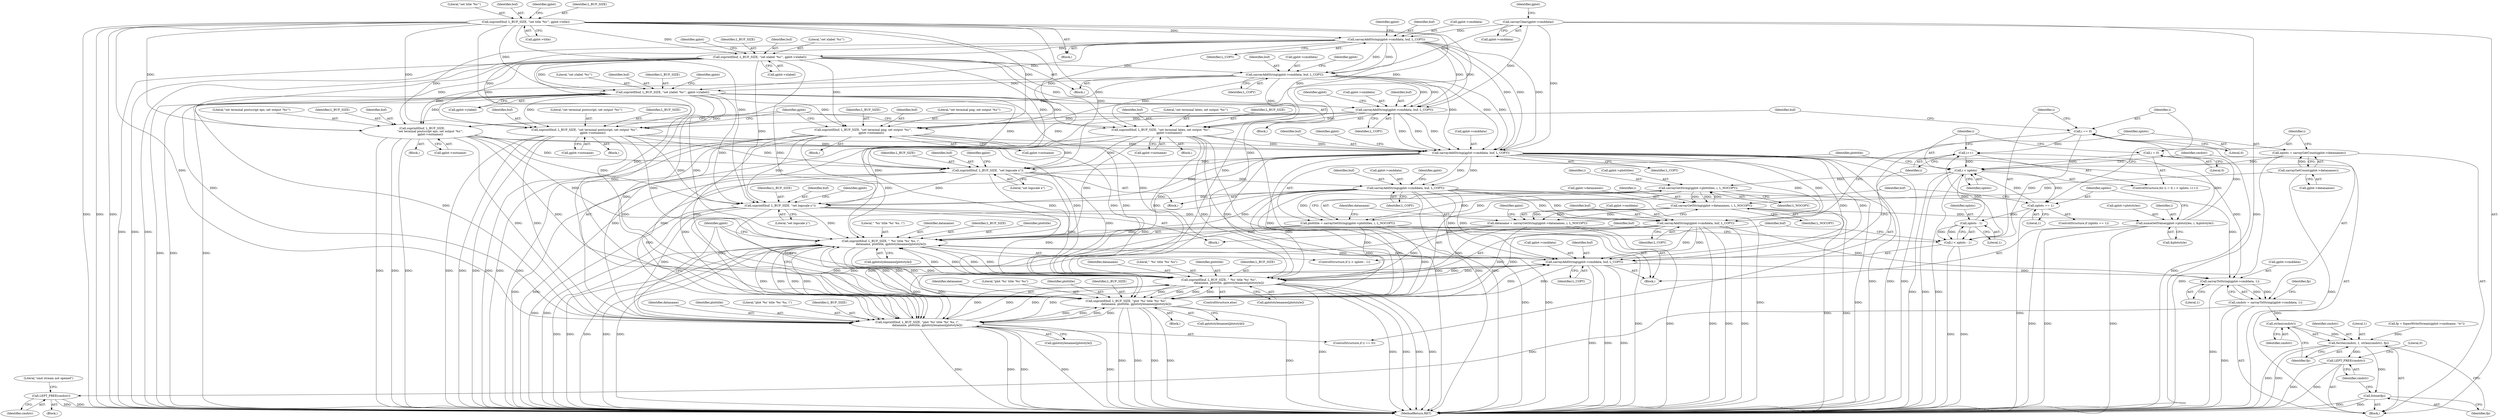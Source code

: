 digraph "1_leptonica_ee301cb2029db8a6289c5295daa42bba7715e99a_2@array" {
"1000372" [label="(Call,snprintf(buf, L_BUF_SIZE, \" '%s' title '%s' %s, \\\",\n                      dataname, plottitle, gplotstylenames[plotstyle]))"];
"1000291" [label="(Call,sarrayAddString(gplot->cmddata, buf, L_COPY))"];
"1000268" [label="(Call,sarrayAddString(gplot->cmddata, buf, L_COPY))"];
"1000245" [label="(Call,sarrayAddString(gplot->cmddata, buf, L_COPY))"];
"1000128" [label="(Call,sarrayClear(gplot->cmddata))"];
"1000180" [label="(Call,sarrayAddString(gplot->cmddata, buf, L_COPY))"];
"1000144" [label="(Call,sarrayAddString(gplot->cmddata, buf, L_COPY))"];
"1000137" [label="(Call,snprintf(buf, L_BUF_SIZE, \"set title '%s'\", gplot->title))"];
"1000162" [label="(Call,sarrayAddString(gplot->cmddata, buf, L_COPY))"];
"1000155" [label="(Call,snprintf(buf, L_BUF_SIZE, \"set xlabel '%s'\", gplot->xlabel))"];
"1000173" [label="(Call,snprintf(buf, L_BUF_SIZE, \"set ylabel '%s'\", gplot->ylabel))"];
"1000193" [label="(Call,snprintf(buf, L_BUF_SIZE, \"set terminal png; set output '%s'\",\n                  gplot->outname))"];
"1000208" [label="(Call,snprintf(buf, L_BUF_SIZE, \"set terminal postscript; set output '%s'\",\n                  gplot->outname))"];
"1000238" [label="(Call,snprintf(buf, L_BUF_SIZE, \"set terminal latex; set output '%s'\",\n                  gplot->outname))"];
"1000223" [label="(Call,snprintf(buf, L_BUF_SIZE,\n                  \"set terminal postscript eps; set output '%s'\",\n                  gplot->outname))"];
"1000264" [label="(Call,snprintf(buf, L_BUF_SIZE, \"set logscale x\"))"];
"1000287" [label="(Call,snprintf(buf, L_BUF_SIZE, \"set logscale y\"))"];
"1000391" [label="(Call,sarrayAddString(gplot->cmddata, buf, L_COPY))"];
"1000382" [label="(Call,snprintf(buf, L_BUF_SIZE, \" '%s' title '%s' %s\",\n                      dataname, plottitle, gplotstylenames[plotstyle]))"];
"1000372" [label="(Call,snprintf(buf, L_BUF_SIZE, \" '%s' title '%s' %s, \\\",\n                      dataname, plottitle, gplotstylenames[plotstyle]))"];
"1000341" [label="(Call,snprintf(buf, L_BUF_SIZE, \"plot '%s' title '%s' %s\",\n                      dataname, plottitle, gplotstylenames[plotstyle]))"];
"1000356" [label="(Call,snprintf(buf, L_BUF_SIZE, \"plot '%s' title '%s' %s, \\\",\n                      dataname, plottitle, gplotstylenames[plotstyle]))"];
"1000321" [label="(Call,dataname = sarrayGetString(gplot->datanames, i, L_NOCOPY))"];
"1000323" [label="(Call,sarrayGetString(gplot->datanames, i, L_NOCOPY))"];
"1000299" [label="(Call,sarrayGetCount(gplot->datanames))"];
"1000315" [label="(Call,sarrayGetString(gplot->plottitles, i, L_NOCOPY))"];
"1000307" [label="(Call,i < nplots)"];
"1000310" [label="(Call,i++)"];
"1000329" [label="(Call,numaGetIValue(gplot->plotstyles, i, &plotstyle))"];
"1000367" [label="(Call,i < nplots - 1)"];
"1000353" [label="(Call,i == 0)"];
"1000369" [label="(Call,nplots - 1)"];
"1000337" [label="(Call,nplots == 1)"];
"1000304" [label="(Call,i = 0)"];
"1000297" [label="(Call,nplots = sarrayGetCount(gplot->datanames))"];
"1000313" [label="(Call,plottitle = sarrayGetString(gplot->plottitles, i, L_NOCOPY))"];
"1000399" [label="(Call,sarrayToString(gplot->cmddata, 1))"];
"1000397" [label="(Call,cmdstr = sarrayToString(gplot->cmddata, 1))"];
"1000415" [label="(Call,LEPT_FREE(cmdstr))"];
"1000425" [label="(Call,strlen(cmdstr))"];
"1000422" [label="(Call,fwrite(cmdstr, 1, strlen(cmdstr), fp))"];
"1000428" [label="(Call,fclose(fp))"];
"1000430" [label="(Call,LEPT_FREE(cmdstr))"];
"1000396" [label="(Identifier,L_COPY)"];
"1000246" [label="(Call,gplot->cmddata)"];
"1000175" [label="(Identifier,L_BUF_SIZE)"];
"1000381" [label="(ControlStructure,else)"];
"1000249" [label="(Identifier,buf)"];
"1000296" [label="(Identifier,L_COPY)"];
"1000195" [label="(Identifier,L_BUF_SIZE)"];
"1000180" [label="(Call,sarrayAddString(gplot->cmddata, buf, L_COPY))"];
"1000272" [label="(Identifier,buf)"];
"1000334" [label="(Call,&plotstyle)"];
"1000354" [label="(Identifier,i)"];
"1000140" [label="(Literal,\"set title '%s'\")"];
"1000314" [label="(Identifier,plottitle)"];
"1000330" [label="(Call,gplot->plotstyles)"];
"1000155" [label="(Call,snprintf(buf, L_BUF_SIZE, \"set xlabel '%s'\", gplot->xlabel))"];
"1000386" [label="(Identifier,dataname)"];
"1000267" [label="(Literal,\"set logscale x\")"];
"1000300" [label="(Call,gplot->datanames)"];
"1000266" [label="(Identifier,L_BUF_SIZE)"];
"1000177" [label="(Call,gplot->ylabel)"];
"1000422" [label="(Call,fwrite(cmdstr, 1, strlen(cmdstr), fp))"];
"1000192" [label="(Block,)"];
"1000239" [label="(Identifier,buf)"];
"1000370" [label="(Identifier,nplots)"];
"1000331" [label="(Identifier,gplot)"];
"1000378" [label="(Call,gplotstylenames[plotstyle])"];
"1000297" [label="(Call,nplots = sarrayGetCount(gplot->datanames))"];
"1000145" [label="(Call,gplot->cmddata)"];
"1000340" [label="(Block,)"];
"1000342" [label="(Identifier,buf)"];
"1000193" [label="(Call,snprintf(buf, L_BUF_SIZE, \"set terminal png; set output '%s'\",\n                  gplot->outname))"];
"1000189" [label="(Identifier,gplot)"];
"1000427" [label="(Identifier,fp)"];
"1000345" [label="(Identifier,dataname)"];
"1000368" [label="(Identifier,i)"];
"1000241" [label="(Literal,\"set terminal latex; set output '%s'\")"];
"1000212" [label="(Call,gplot->outname)"];
"1000328" [label="(Identifier,L_NOCOPY)"];
"1000393" [label="(Identifier,gplot)"];
"1000392" [label="(Call,gplot->cmddata)"];
"1000166" [label="(Identifier,buf)"];
"1000181" [label="(Call,gplot->cmddata)"];
"1000182" [label="(Identifier,gplot)"];
"1000194" [label="(Identifier,buf)"];
"1000385" [label="(Literal,\" '%s' title '%s' %s\")"];
"1000210" [label="(Identifier,L_BUF_SIZE)"];
"1000400" [label="(Call,gplot->cmddata)"];
"1000424" [label="(Literal,1)"];
"1000226" [label="(Literal,\"set terminal postscript eps; set output '%s'\")"];
"1000391" [label="(Call,sarrayAddString(gplot->cmddata, buf, L_COPY))"];
"1000344" [label="(Literal,\"plot '%s' title '%s' %s\")"];
"1000320" [label="(Identifier,L_NOCOPY)"];
"1000141" [label="(Call,gplot->title)"];
"1000162" [label="(Call,sarrayAddString(gplot->cmddata, buf, L_COPY))"];
"1000156" [label="(Identifier,buf)"];
"1000242" [label="(Call,gplot->outname)"];
"1000163" [label="(Call,gplot->cmddata)"];
"1000265" [label="(Identifier,buf)"];
"1000375" [label="(Literal,\" '%s' title '%s' %s, \\\")"];
"1000312" [label="(Block,)"];
"1000129" [label="(Call,gplot->cmddata)"];
"1000176" [label="(Literal,\"set ylabel '%s'\")"];
"1000346" [label="(Identifier,plottitle)"];
"1000209" [label="(Identifier,buf)"];
"1000240" [label="(Identifier,L_BUF_SIZE)"];
"1000185" [label="(Identifier,L_COPY)"];
"1000222" [label="(Block,)"];
"1000415" [label="(Call,LEPT_FREE(cmdstr))"];
"1000134" [label="(Identifier,gplot)"];
"1000366" [label="(ControlStructure,if (i < nplots - 1))"];
"1000298" [label="(Identifier,nplots)"];
"1000376" [label="(Identifier,dataname)"];
"1000431" [label="(Identifier,cmdstr)"];
"1000305" [label="(Identifier,i)"];
"1000128" [label="(Call,sarrayClear(gplot->cmddata))"];
"1000152" [label="(Identifier,gplot)"];
"1000207" [label="(Block,)"];
"1000238" [label="(Call,snprintf(buf, L_BUF_SIZE, \"set terminal latex; set output '%s'\",\n                  gplot->outname))"];
"1000324" [label="(Call,gplot->datanames)"];
"1000341" [label="(Call,snprintf(buf, L_BUF_SIZE, \"plot '%s' title '%s' %s\",\n                      dataname, plottitle, gplotstylenames[plotstyle]))"];
"1000263" [label="(Block,)"];
"1000303" [label="(ControlStructure,for (i = 0; i < nplots; i++))"];
"1000158" [label="(Literal,\"set xlabel '%s'\")"];
"1000137" [label="(Call,snprintf(buf, L_BUF_SIZE, \"set title '%s'\", gplot->title))"];
"1000295" [label="(Identifier,buf)"];
"1000269" [label="(Call,gplot->cmddata)"];
"1000430" [label="(Call,LEPT_FREE(cmdstr))"];
"1000255" [label="(Identifier,gplot)"];
"1000352" [label="(ControlStructure,if (i == 0))"];
"1000250" [label="(Identifier,L_COPY)"];
"1000416" [label="(Identifier,cmdstr)"];
"1000426" [label="(Identifier,cmdstr)"];
"1000327" [label="(Identifier,i)"];
"1000337" [label="(Call,nplots == 1)"];
"1000336" [label="(ControlStructure,if (nplots == 1))"];
"1000154" [label="(Block,)"];
"1000362" [label="(Call,gplotstylenames[plotstyle])"];
"1000373" [label="(Identifier,buf)"];
"1000138" [label="(Identifier,buf)"];
"1000237" [label="(Block,)"];
"1000268" [label="(Call,sarrayAddString(gplot->cmddata, buf, L_COPY))"];
"1000323" [label="(Call,sarrayGetString(gplot->datanames, i, L_NOCOPY))"];
"1000315" [label="(Call,sarrayGetString(gplot->plottitles, i, L_NOCOPY))"];
"1000353" [label="(Call,i == 0)"];
"1000387" [label="(Identifier,plottitle)"];
"1000173" [label="(Call,snprintf(buf, L_BUF_SIZE, \"set ylabel '%s'\", gplot->ylabel))"];
"1000170" [label="(Identifier,gplot)"];
"1000395" [label="(Identifier,buf)"];
"1000374" [label="(Identifier,L_BUF_SIZE)"];
"1000270" [label="(Identifier,gplot)"];
"1000223" [label="(Call,snprintf(buf, L_BUF_SIZE,\n                  \"set terminal postscript eps; set output '%s'\",\n                  gplot->outname))"];
"1000308" [label="(Identifier,i)"];
"1000164" [label="(Identifier,gplot)"];
"1000311" [label="(Identifier,i)"];
"1000347" [label="(Call,gplotstylenames[plotstyle])"];
"1000397" [label="(Call,cmdstr = sarrayToString(gplot->cmddata, 1))"];
"1000383" [label="(Identifier,buf)"];
"1000356" [label="(Call,snprintf(buf, L_BUF_SIZE, \"plot '%s' title '%s' %s, \\\",\n                      dataname, plottitle, gplotstylenames[plotstyle]))"];
"1000357" [label="(Identifier,buf)"];
"1000310" [label="(Call,i++)"];
"1000382" [label="(Call,snprintf(buf, L_BUF_SIZE, \" '%s' title '%s' %s\",\n                      dataname, plottitle, gplotstylenames[plotstyle]))"];
"1000309" [label="(Identifier,nplots)"];
"1000197" [label="(Call,gplot->outname)"];
"1000287" [label="(Call,snprintf(buf, L_BUF_SIZE, \"set logscale y\"))"];
"1000149" [label="(Identifier,L_COPY)"];
"1000211" [label="(Literal,\"set terminal postscript; set output '%s'\")"];
"1000371" [label="(Literal,1)"];
"1000367" [label="(Call,i < nplots - 1)"];
"1000339" [label="(Literal,1)"];
"1000407" [label="(Identifier,fp)"];
"1000425" [label="(Call,strlen(cmdstr))"];
"1000414" [label="(Block,)"];
"1000196" [label="(Literal,\"set terminal png; set output '%s'\")"];
"1000433" [label="(Literal,0)"];
"1000225" [label="(Identifier,L_BUF_SIZE)"];
"1000304" [label="(Call,i = 0)"];
"1000333" [label="(Identifier,i)"];
"1000329" [label="(Call,numaGetIValue(gplot->plotstyles, i, &plotstyle))"];
"1000167" [label="(Identifier,L_COPY)"];
"1000360" [label="(Identifier,dataname)"];
"1000307" [label="(Call,i < nplots)"];
"1000148" [label="(Identifier,buf)"];
"1000286" [label="(Block,)"];
"1000289" [label="(Identifier,L_BUF_SIZE)"];
"1000146" [label="(Identifier,gplot)"];
"1000403" [label="(Literal,1)"];
"1000338" [label="(Identifier,nplots)"];
"1000299" [label="(Call,sarrayGetCount(gplot->datanames))"];
"1000291" [label="(Call,sarrayAddString(gplot->cmddata, buf, L_COPY))"];
"1000361" [label="(Identifier,plottitle)"];
"1000109" [label="(Block,)"];
"1000428" [label="(Call,fclose(fp))"];
"1000399" [label="(Call,sarrayToString(gplot->cmddata, 1))"];
"1000372" [label="(Call,snprintf(buf, L_BUF_SIZE, \" '%s' title '%s' %s, \\\",\n                      dataname, plottitle, gplotstylenames[plotstyle]))"];
"1000144" [label="(Call,sarrayAddString(gplot->cmddata, buf, L_COPY))"];
"1000384" [label="(Identifier,L_BUF_SIZE)"];
"1000369" [label="(Call,nplots - 1)"];
"1000157" [label="(Identifier,L_BUF_SIZE)"];
"1000321" [label="(Call,dataname = sarrayGetString(gplot->datanames, i, L_NOCOPY))"];
"1000316" [label="(Call,gplot->plottitles)"];
"1000273" [label="(Identifier,L_COPY)"];
"1000227" [label="(Call,gplot->outname)"];
"1000136" [label="(Block,)"];
"1000319" [label="(Identifier,i)"];
"1000359" [label="(Literal,\"plot '%s' title '%s' %s, \\\")"];
"1000358" [label="(Identifier,L_BUF_SIZE)"];
"1000174" [label="(Identifier,buf)"];
"1000355" [label="(Literal,0)"];
"1000377" [label="(Identifier,plottitle)"];
"1000406" [label="(Call,fp = fopenWriteStream(gplot->cmdname, \"w\"))"];
"1000290" [label="(Literal,\"set logscale y\")"];
"1000313" [label="(Call,plottitle = sarrayGetString(gplot->plottitles, i, L_NOCOPY))"];
"1000184" [label="(Identifier,buf)"];
"1000429" [label="(Identifier,fp)"];
"1000423" [label="(Identifier,cmdstr)"];
"1000292" [label="(Call,gplot->cmddata)"];
"1000398" [label="(Identifier,cmdstr)"];
"1000306" [label="(Literal,0)"];
"1000139" [label="(Identifier,L_BUF_SIZE)"];
"1000247" [label="(Identifier,gplot)"];
"1000419" [label="(Literal,\"cmd stream not opened\")"];
"1000224" [label="(Identifier,buf)"];
"1000288" [label="(Identifier,buf)"];
"1000322" [label="(Identifier,dataname)"];
"1000264" [label="(Call,snprintf(buf, L_BUF_SIZE, \"set logscale x\"))"];
"1000278" [label="(Identifier,gplot)"];
"1000388" [label="(Call,gplotstylenames[plotstyle])"];
"1000159" [label="(Call,gplot->xlabel)"];
"1000245" [label="(Call,sarrayAddString(gplot->cmddata, buf, L_COPY))"];
"1000343" [label="(Identifier,L_BUF_SIZE)"];
"1000434" [label="(MethodReturn,RET)"];
"1000208" [label="(Call,snprintf(buf, L_BUF_SIZE, \"set terminal postscript; set output '%s'\",\n                  gplot->outname))"];
"1000172" [label="(Block,)"];
"1000293" [label="(Identifier,gplot)"];
"1000372" -> "1000366"  [label="AST: "];
"1000372" -> "1000378"  [label="CFG: "];
"1000373" -> "1000372"  [label="AST: "];
"1000374" -> "1000372"  [label="AST: "];
"1000375" -> "1000372"  [label="AST: "];
"1000376" -> "1000372"  [label="AST: "];
"1000377" -> "1000372"  [label="AST: "];
"1000378" -> "1000372"  [label="AST: "];
"1000393" -> "1000372"  [label="CFG: "];
"1000372" -> "1000434"  [label="DDG: "];
"1000372" -> "1000434"  [label="DDG: "];
"1000372" -> "1000434"  [label="DDG: "];
"1000372" -> "1000434"  [label="DDG: "];
"1000372" -> "1000434"  [label="DDG: "];
"1000372" -> "1000341"  [label="DDG: "];
"1000372" -> "1000341"  [label="DDG: "];
"1000372" -> "1000356"  [label="DDG: "];
"1000372" -> "1000356"  [label="DDG: "];
"1000291" -> "1000372"  [label="DDG: "];
"1000268" -> "1000372"  [label="DDG: "];
"1000245" -> "1000372"  [label="DDG: "];
"1000391" -> "1000372"  [label="DDG: "];
"1000223" -> "1000372"  [label="DDG: "];
"1000208" -> "1000372"  [label="DDG: "];
"1000155" -> "1000372"  [label="DDG: "];
"1000238" -> "1000372"  [label="DDG: "];
"1000137" -> "1000372"  [label="DDG: "];
"1000193" -> "1000372"  [label="DDG: "];
"1000287" -> "1000372"  [label="DDG: "];
"1000173" -> "1000372"  [label="DDG: "];
"1000341" -> "1000372"  [label="DDG: "];
"1000341" -> "1000372"  [label="DDG: "];
"1000382" -> "1000372"  [label="DDG: "];
"1000382" -> "1000372"  [label="DDG: "];
"1000356" -> "1000372"  [label="DDG: "];
"1000356" -> "1000372"  [label="DDG: "];
"1000264" -> "1000372"  [label="DDG: "];
"1000321" -> "1000372"  [label="DDG: "];
"1000313" -> "1000372"  [label="DDG: "];
"1000372" -> "1000382"  [label="DDG: "];
"1000372" -> "1000382"  [label="DDG: "];
"1000372" -> "1000391"  [label="DDG: "];
"1000291" -> "1000286"  [label="AST: "];
"1000291" -> "1000296"  [label="CFG: "];
"1000292" -> "1000291"  [label="AST: "];
"1000295" -> "1000291"  [label="AST: "];
"1000296" -> "1000291"  [label="AST: "];
"1000298" -> "1000291"  [label="CFG: "];
"1000291" -> "1000434"  [label="DDG: "];
"1000291" -> "1000434"  [label="DDG: "];
"1000291" -> "1000434"  [label="DDG: "];
"1000268" -> "1000291"  [label="DDG: "];
"1000268" -> "1000291"  [label="DDG: "];
"1000245" -> "1000291"  [label="DDG: "];
"1000245" -> "1000291"  [label="DDG: "];
"1000287" -> "1000291"  [label="DDG: "];
"1000291" -> "1000341"  [label="DDG: "];
"1000291" -> "1000356"  [label="DDG: "];
"1000291" -> "1000382"  [label="DDG: "];
"1000291" -> "1000391"  [label="DDG: "];
"1000291" -> "1000391"  [label="DDG: "];
"1000291" -> "1000399"  [label="DDG: "];
"1000268" -> "1000263"  [label="AST: "];
"1000268" -> "1000273"  [label="CFG: "];
"1000269" -> "1000268"  [label="AST: "];
"1000272" -> "1000268"  [label="AST: "];
"1000273" -> "1000268"  [label="AST: "];
"1000278" -> "1000268"  [label="CFG: "];
"1000268" -> "1000434"  [label="DDG: "];
"1000268" -> "1000434"  [label="DDG: "];
"1000268" -> "1000434"  [label="DDG: "];
"1000245" -> "1000268"  [label="DDG: "];
"1000245" -> "1000268"  [label="DDG: "];
"1000264" -> "1000268"  [label="DDG: "];
"1000268" -> "1000287"  [label="DDG: "];
"1000268" -> "1000341"  [label="DDG: "];
"1000268" -> "1000356"  [label="DDG: "];
"1000268" -> "1000382"  [label="DDG: "];
"1000268" -> "1000391"  [label="DDG: "];
"1000268" -> "1000391"  [label="DDG: "];
"1000268" -> "1000399"  [label="DDG: "];
"1000245" -> "1000109"  [label="AST: "];
"1000245" -> "1000250"  [label="CFG: "];
"1000246" -> "1000245"  [label="AST: "];
"1000249" -> "1000245"  [label="AST: "];
"1000250" -> "1000245"  [label="AST: "];
"1000255" -> "1000245"  [label="CFG: "];
"1000245" -> "1000434"  [label="DDG: "];
"1000245" -> "1000434"  [label="DDG: "];
"1000245" -> "1000434"  [label="DDG: "];
"1000128" -> "1000245"  [label="DDG: "];
"1000180" -> "1000245"  [label="DDG: "];
"1000180" -> "1000245"  [label="DDG: "];
"1000180" -> "1000245"  [label="DDG: "];
"1000144" -> "1000245"  [label="DDG: "];
"1000144" -> "1000245"  [label="DDG: "];
"1000144" -> "1000245"  [label="DDG: "];
"1000162" -> "1000245"  [label="DDG: "];
"1000162" -> "1000245"  [label="DDG: "];
"1000162" -> "1000245"  [label="DDG: "];
"1000193" -> "1000245"  [label="DDG: "];
"1000208" -> "1000245"  [label="DDG: "];
"1000238" -> "1000245"  [label="DDG: "];
"1000223" -> "1000245"  [label="DDG: "];
"1000245" -> "1000264"  [label="DDG: "];
"1000245" -> "1000287"  [label="DDG: "];
"1000245" -> "1000341"  [label="DDG: "];
"1000245" -> "1000356"  [label="DDG: "];
"1000245" -> "1000382"  [label="DDG: "];
"1000245" -> "1000391"  [label="DDG: "];
"1000245" -> "1000391"  [label="DDG: "];
"1000245" -> "1000399"  [label="DDG: "];
"1000128" -> "1000109"  [label="AST: "];
"1000128" -> "1000129"  [label="CFG: "];
"1000129" -> "1000128"  [label="AST: "];
"1000134" -> "1000128"  [label="CFG: "];
"1000128" -> "1000434"  [label="DDG: "];
"1000128" -> "1000144"  [label="DDG: "];
"1000128" -> "1000162"  [label="DDG: "];
"1000128" -> "1000180"  [label="DDG: "];
"1000180" -> "1000172"  [label="AST: "];
"1000180" -> "1000185"  [label="CFG: "];
"1000181" -> "1000180"  [label="AST: "];
"1000184" -> "1000180"  [label="AST: "];
"1000185" -> "1000180"  [label="AST: "];
"1000189" -> "1000180"  [label="CFG: "];
"1000144" -> "1000180"  [label="DDG: "];
"1000144" -> "1000180"  [label="DDG: "];
"1000162" -> "1000180"  [label="DDG: "];
"1000162" -> "1000180"  [label="DDG: "];
"1000173" -> "1000180"  [label="DDG: "];
"1000180" -> "1000193"  [label="DDG: "];
"1000180" -> "1000208"  [label="DDG: "];
"1000180" -> "1000223"  [label="DDG: "];
"1000180" -> "1000238"  [label="DDG: "];
"1000144" -> "1000136"  [label="AST: "];
"1000144" -> "1000149"  [label="CFG: "];
"1000145" -> "1000144"  [label="AST: "];
"1000148" -> "1000144"  [label="AST: "];
"1000149" -> "1000144"  [label="AST: "];
"1000152" -> "1000144"  [label="CFG: "];
"1000137" -> "1000144"  [label="DDG: "];
"1000144" -> "1000155"  [label="DDG: "];
"1000144" -> "1000162"  [label="DDG: "];
"1000144" -> "1000162"  [label="DDG: "];
"1000144" -> "1000173"  [label="DDG: "];
"1000144" -> "1000193"  [label="DDG: "];
"1000144" -> "1000208"  [label="DDG: "];
"1000144" -> "1000223"  [label="DDG: "];
"1000144" -> "1000238"  [label="DDG: "];
"1000137" -> "1000136"  [label="AST: "];
"1000137" -> "1000141"  [label="CFG: "];
"1000138" -> "1000137"  [label="AST: "];
"1000139" -> "1000137"  [label="AST: "];
"1000140" -> "1000137"  [label="AST: "];
"1000141" -> "1000137"  [label="AST: "];
"1000146" -> "1000137"  [label="CFG: "];
"1000137" -> "1000434"  [label="DDG: "];
"1000137" -> "1000434"  [label="DDG: "];
"1000137" -> "1000434"  [label="DDG: "];
"1000137" -> "1000155"  [label="DDG: "];
"1000137" -> "1000173"  [label="DDG: "];
"1000137" -> "1000193"  [label="DDG: "];
"1000137" -> "1000208"  [label="DDG: "];
"1000137" -> "1000223"  [label="DDG: "];
"1000137" -> "1000238"  [label="DDG: "];
"1000137" -> "1000264"  [label="DDG: "];
"1000137" -> "1000287"  [label="DDG: "];
"1000137" -> "1000341"  [label="DDG: "];
"1000137" -> "1000356"  [label="DDG: "];
"1000137" -> "1000382"  [label="DDG: "];
"1000162" -> "1000154"  [label="AST: "];
"1000162" -> "1000167"  [label="CFG: "];
"1000163" -> "1000162"  [label="AST: "];
"1000166" -> "1000162"  [label="AST: "];
"1000167" -> "1000162"  [label="AST: "];
"1000170" -> "1000162"  [label="CFG: "];
"1000155" -> "1000162"  [label="DDG: "];
"1000162" -> "1000173"  [label="DDG: "];
"1000162" -> "1000193"  [label="DDG: "];
"1000162" -> "1000208"  [label="DDG: "];
"1000162" -> "1000223"  [label="DDG: "];
"1000162" -> "1000238"  [label="DDG: "];
"1000155" -> "1000154"  [label="AST: "];
"1000155" -> "1000159"  [label="CFG: "];
"1000156" -> "1000155"  [label="AST: "];
"1000157" -> "1000155"  [label="AST: "];
"1000158" -> "1000155"  [label="AST: "];
"1000159" -> "1000155"  [label="AST: "];
"1000164" -> "1000155"  [label="CFG: "];
"1000155" -> "1000434"  [label="DDG: "];
"1000155" -> "1000434"  [label="DDG: "];
"1000155" -> "1000434"  [label="DDG: "];
"1000155" -> "1000173"  [label="DDG: "];
"1000155" -> "1000193"  [label="DDG: "];
"1000155" -> "1000208"  [label="DDG: "];
"1000155" -> "1000223"  [label="DDG: "];
"1000155" -> "1000238"  [label="DDG: "];
"1000155" -> "1000264"  [label="DDG: "];
"1000155" -> "1000287"  [label="DDG: "];
"1000155" -> "1000341"  [label="DDG: "];
"1000155" -> "1000356"  [label="DDG: "];
"1000155" -> "1000382"  [label="DDG: "];
"1000173" -> "1000172"  [label="AST: "];
"1000173" -> "1000177"  [label="CFG: "];
"1000174" -> "1000173"  [label="AST: "];
"1000175" -> "1000173"  [label="AST: "];
"1000176" -> "1000173"  [label="AST: "];
"1000177" -> "1000173"  [label="AST: "];
"1000182" -> "1000173"  [label="CFG: "];
"1000173" -> "1000434"  [label="DDG: "];
"1000173" -> "1000434"  [label="DDG: "];
"1000173" -> "1000434"  [label="DDG: "];
"1000173" -> "1000193"  [label="DDG: "];
"1000173" -> "1000208"  [label="DDG: "];
"1000173" -> "1000223"  [label="DDG: "];
"1000173" -> "1000238"  [label="DDG: "];
"1000173" -> "1000264"  [label="DDG: "];
"1000173" -> "1000287"  [label="DDG: "];
"1000173" -> "1000341"  [label="DDG: "];
"1000173" -> "1000356"  [label="DDG: "];
"1000173" -> "1000382"  [label="DDG: "];
"1000193" -> "1000192"  [label="AST: "];
"1000193" -> "1000197"  [label="CFG: "];
"1000194" -> "1000193"  [label="AST: "];
"1000195" -> "1000193"  [label="AST: "];
"1000196" -> "1000193"  [label="AST: "];
"1000197" -> "1000193"  [label="AST: "];
"1000247" -> "1000193"  [label="CFG: "];
"1000193" -> "1000434"  [label="DDG: "];
"1000193" -> "1000434"  [label="DDG: "];
"1000193" -> "1000434"  [label="DDG: "];
"1000193" -> "1000264"  [label="DDG: "];
"1000193" -> "1000287"  [label="DDG: "];
"1000193" -> "1000341"  [label="DDG: "];
"1000193" -> "1000356"  [label="DDG: "];
"1000193" -> "1000382"  [label="DDG: "];
"1000208" -> "1000207"  [label="AST: "];
"1000208" -> "1000212"  [label="CFG: "];
"1000209" -> "1000208"  [label="AST: "];
"1000210" -> "1000208"  [label="AST: "];
"1000211" -> "1000208"  [label="AST: "];
"1000212" -> "1000208"  [label="AST: "];
"1000247" -> "1000208"  [label="CFG: "];
"1000208" -> "1000434"  [label="DDG: "];
"1000208" -> "1000434"  [label="DDG: "];
"1000208" -> "1000434"  [label="DDG: "];
"1000208" -> "1000264"  [label="DDG: "];
"1000208" -> "1000287"  [label="DDG: "];
"1000208" -> "1000341"  [label="DDG: "];
"1000208" -> "1000356"  [label="DDG: "];
"1000208" -> "1000382"  [label="DDG: "];
"1000238" -> "1000237"  [label="AST: "];
"1000238" -> "1000242"  [label="CFG: "];
"1000239" -> "1000238"  [label="AST: "];
"1000240" -> "1000238"  [label="AST: "];
"1000241" -> "1000238"  [label="AST: "];
"1000242" -> "1000238"  [label="AST: "];
"1000247" -> "1000238"  [label="CFG: "];
"1000238" -> "1000434"  [label="DDG: "];
"1000238" -> "1000434"  [label="DDG: "];
"1000238" -> "1000434"  [label="DDG: "];
"1000238" -> "1000264"  [label="DDG: "];
"1000238" -> "1000287"  [label="DDG: "];
"1000238" -> "1000341"  [label="DDG: "];
"1000238" -> "1000356"  [label="DDG: "];
"1000238" -> "1000382"  [label="DDG: "];
"1000223" -> "1000222"  [label="AST: "];
"1000223" -> "1000227"  [label="CFG: "];
"1000224" -> "1000223"  [label="AST: "];
"1000225" -> "1000223"  [label="AST: "];
"1000226" -> "1000223"  [label="AST: "];
"1000227" -> "1000223"  [label="AST: "];
"1000247" -> "1000223"  [label="CFG: "];
"1000223" -> "1000434"  [label="DDG: "];
"1000223" -> "1000434"  [label="DDG: "];
"1000223" -> "1000434"  [label="DDG: "];
"1000223" -> "1000264"  [label="DDG: "];
"1000223" -> "1000287"  [label="DDG: "];
"1000223" -> "1000341"  [label="DDG: "];
"1000223" -> "1000356"  [label="DDG: "];
"1000223" -> "1000382"  [label="DDG: "];
"1000264" -> "1000263"  [label="AST: "];
"1000264" -> "1000267"  [label="CFG: "];
"1000265" -> "1000264"  [label="AST: "];
"1000266" -> "1000264"  [label="AST: "];
"1000267" -> "1000264"  [label="AST: "];
"1000270" -> "1000264"  [label="CFG: "];
"1000264" -> "1000434"  [label="DDG: "];
"1000264" -> "1000434"  [label="DDG: "];
"1000264" -> "1000287"  [label="DDG: "];
"1000264" -> "1000341"  [label="DDG: "];
"1000264" -> "1000356"  [label="DDG: "];
"1000264" -> "1000382"  [label="DDG: "];
"1000287" -> "1000286"  [label="AST: "];
"1000287" -> "1000290"  [label="CFG: "];
"1000288" -> "1000287"  [label="AST: "];
"1000289" -> "1000287"  [label="AST: "];
"1000290" -> "1000287"  [label="AST: "];
"1000293" -> "1000287"  [label="CFG: "];
"1000287" -> "1000434"  [label="DDG: "];
"1000287" -> "1000434"  [label="DDG: "];
"1000287" -> "1000341"  [label="DDG: "];
"1000287" -> "1000356"  [label="DDG: "];
"1000287" -> "1000382"  [label="DDG: "];
"1000391" -> "1000312"  [label="AST: "];
"1000391" -> "1000396"  [label="CFG: "];
"1000392" -> "1000391"  [label="AST: "];
"1000395" -> "1000391"  [label="AST: "];
"1000396" -> "1000391"  [label="AST: "];
"1000311" -> "1000391"  [label="CFG: "];
"1000391" -> "1000434"  [label="DDG: "];
"1000391" -> "1000434"  [label="DDG: "];
"1000391" -> "1000434"  [label="DDG: "];
"1000391" -> "1000341"  [label="DDG: "];
"1000391" -> "1000356"  [label="DDG: "];
"1000391" -> "1000382"  [label="DDG: "];
"1000382" -> "1000391"  [label="DDG: "];
"1000356" -> "1000391"  [label="DDG: "];
"1000341" -> "1000391"  [label="DDG: "];
"1000391" -> "1000399"  [label="DDG: "];
"1000382" -> "1000381"  [label="AST: "];
"1000382" -> "1000388"  [label="CFG: "];
"1000383" -> "1000382"  [label="AST: "];
"1000384" -> "1000382"  [label="AST: "];
"1000385" -> "1000382"  [label="AST: "];
"1000386" -> "1000382"  [label="AST: "];
"1000387" -> "1000382"  [label="AST: "];
"1000388" -> "1000382"  [label="AST: "];
"1000393" -> "1000382"  [label="CFG: "];
"1000382" -> "1000434"  [label="DDG: "];
"1000382" -> "1000434"  [label="DDG: "];
"1000382" -> "1000434"  [label="DDG: "];
"1000382" -> "1000434"  [label="DDG: "];
"1000382" -> "1000434"  [label="DDG: "];
"1000382" -> "1000341"  [label="DDG: "];
"1000382" -> "1000341"  [label="DDG: "];
"1000382" -> "1000356"  [label="DDG: "];
"1000382" -> "1000356"  [label="DDG: "];
"1000341" -> "1000382"  [label="DDG: "];
"1000341" -> "1000382"  [label="DDG: "];
"1000356" -> "1000382"  [label="DDG: "];
"1000356" -> "1000382"  [label="DDG: "];
"1000321" -> "1000382"  [label="DDG: "];
"1000313" -> "1000382"  [label="DDG: "];
"1000341" -> "1000340"  [label="AST: "];
"1000341" -> "1000347"  [label="CFG: "];
"1000342" -> "1000341"  [label="AST: "];
"1000343" -> "1000341"  [label="AST: "];
"1000344" -> "1000341"  [label="AST: "];
"1000345" -> "1000341"  [label="AST: "];
"1000346" -> "1000341"  [label="AST: "];
"1000347" -> "1000341"  [label="AST: "];
"1000393" -> "1000341"  [label="CFG: "];
"1000341" -> "1000434"  [label="DDG: "];
"1000341" -> "1000434"  [label="DDG: "];
"1000341" -> "1000434"  [label="DDG: "];
"1000341" -> "1000434"  [label="DDG: "];
"1000341" -> "1000434"  [label="DDG: "];
"1000356" -> "1000341"  [label="DDG: "];
"1000356" -> "1000341"  [label="DDG: "];
"1000321" -> "1000341"  [label="DDG: "];
"1000313" -> "1000341"  [label="DDG: "];
"1000341" -> "1000356"  [label="DDG: "];
"1000341" -> "1000356"  [label="DDG: "];
"1000356" -> "1000352"  [label="AST: "];
"1000356" -> "1000362"  [label="CFG: "];
"1000357" -> "1000356"  [label="AST: "];
"1000358" -> "1000356"  [label="AST: "];
"1000359" -> "1000356"  [label="AST: "];
"1000360" -> "1000356"  [label="AST: "];
"1000361" -> "1000356"  [label="AST: "];
"1000362" -> "1000356"  [label="AST: "];
"1000393" -> "1000356"  [label="CFG: "];
"1000356" -> "1000434"  [label="DDG: "];
"1000356" -> "1000434"  [label="DDG: "];
"1000356" -> "1000434"  [label="DDG: "];
"1000356" -> "1000434"  [label="DDG: "];
"1000356" -> "1000434"  [label="DDG: "];
"1000321" -> "1000356"  [label="DDG: "];
"1000313" -> "1000356"  [label="DDG: "];
"1000321" -> "1000312"  [label="AST: "];
"1000321" -> "1000323"  [label="CFG: "];
"1000322" -> "1000321"  [label="AST: "];
"1000323" -> "1000321"  [label="AST: "];
"1000331" -> "1000321"  [label="CFG: "];
"1000321" -> "1000434"  [label="DDG: "];
"1000323" -> "1000321"  [label="DDG: "];
"1000323" -> "1000321"  [label="DDG: "];
"1000323" -> "1000321"  [label="DDG: "];
"1000323" -> "1000328"  [label="CFG: "];
"1000324" -> "1000323"  [label="AST: "];
"1000327" -> "1000323"  [label="AST: "];
"1000328" -> "1000323"  [label="AST: "];
"1000323" -> "1000434"  [label="DDG: "];
"1000323" -> "1000434"  [label="DDG: "];
"1000323" -> "1000315"  [label="DDG: "];
"1000299" -> "1000323"  [label="DDG: "];
"1000315" -> "1000323"  [label="DDG: "];
"1000315" -> "1000323"  [label="DDG: "];
"1000323" -> "1000329"  [label="DDG: "];
"1000299" -> "1000297"  [label="AST: "];
"1000299" -> "1000300"  [label="CFG: "];
"1000300" -> "1000299"  [label="AST: "];
"1000297" -> "1000299"  [label="CFG: "];
"1000299" -> "1000434"  [label="DDG: "];
"1000299" -> "1000297"  [label="DDG: "];
"1000315" -> "1000313"  [label="AST: "];
"1000315" -> "1000320"  [label="CFG: "];
"1000316" -> "1000315"  [label="AST: "];
"1000319" -> "1000315"  [label="AST: "];
"1000320" -> "1000315"  [label="AST: "];
"1000313" -> "1000315"  [label="CFG: "];
"1000315" -> "1000434"  [label="DDG: "];
"1000315" -> "1000313"  [label="DDG: "];
"1000315" -> "1000313"  [label="DDG: "];
"1000315" -> "1000313"  [label="DDG: "];
"1000307" -> "1000315"  [label="DDG: "];
"1000307" -> "1000303"  [label="AST: "];
"1000307" -> "1000309"  [label="CFG: "];
"1000308" -> "1000307"  [label="AST: "];
"1000309" -> "1000307"  [label="AST: "];
"1000314" -> "1000307"  [label="CFG: "];
"1000398" -> "1000307"  [label="CFG: "];
"1000307" -> "1000434"  [label="DDG: "];
"1000307" -> "1000434"  [label="DDG: "];
"1000307" -> "1000434"  [label="DDG: "];
"1000310" -> "1000307"  [label="DDG: "];
"1000304" -> "1000307"  [label="DDG: "];
"1000297" -> "1000307"  [label="DDG: "];
"1000369" -> "1000307"  [label="DDG: "];
"1000337" -> "1000307"  [label="DDG: "];
"1000307" -> "1000337"  [label="DDG: "];
"1000310" -> "1000303"  [label="AST: "];
"1000310" -> "1000311"  [label="CFG: "];
"1000311" -> "1000310"  [label="AST: "];
"1000308" -> "1000310"  [label="CFG: "];
"1000329" -> "1000310"  [label="DDG: "];
"1000367" -> "1000310"  [label="DDG: "];
"1000353" -> "1000310"  [label="DDG: "];
"1000329" -> "1000312"  [label="AST: "];
"1000329" -> "1000334"  [label="CFG: "];
"1000330" -> "1000329"  [label="AST: "];
"1000333" -> "1000329"  [label="AST: "];
"1000334" -> "1000329"  [label="AST: "];
"1000338" -> "1000329"  [label="CFG: "];
"1000329" -> "1000434"  [label="DDG: "];
"1000329" -> "1000434"  [label="DDG: "];
"1000329" -> "1000434"  [label="DDG: "];
"1000329" -> "1000353"  [label="DDG: "];
"1000367" -> "1000366"  [label="AST: "];
"1000367" -> "1000369"  [label="CFG: "];
"1000368" -> "1000367"  [label="AST: "];
"1000369" -> "1000367"  [label="AST: "];
"1000373" -> "1000367"  [label="CFG: "];
"1000383" -> "1000367"  [label="CFG: "];
"1000367" -> "1000434"  [label="DDG: "];
"1000367" -> "1000434"  [label="DDG: "];
"1000353" -> "1000367"  [label="DDG: "];
"1000369" -> "1000367"  [label="DDG: "];
"1000369" -> "1000367"  [label="DDG: "];
"1000353" -> "1000352"  [label="AST: "];
"1000353" -> "1000355"  [label="CFG: "];
"1000354" -> "1000353"  [label="AST: "];
"1000355" -> "1000353"  [label="AST: "];
"1000357" -> "1000353"  [label="CFG: "];
"1000368" -> "1000353"  [label="CFG: "];
"1000353" -> "1000434"  [label="DDG: "];
"1000369" -> "1000371"  [label="CFG: "];
"1000370" -> "1000369"  [label="AST: "];
"1000371" -> "1000369"  [label="AST: "];
"1000337" -> "1000369"  [label="DDG: "];
"1000337" -> "1000336"  [label="AST: "];
"1000337" -> "1000339"  [label="CFG: "];
"1000338" -> "1000337"  [label="AST: "];
"1000339" -> "1000337"  [label="AST: "];
"1000342" -> "1000337"  [label="CFG: "];
"1000354" -> "1000337"  [label="CFG: "];
"1000337" -> "1000434"  [label="DDG: "];
"1000304" -> "1000303"  [label="AST: "];
"1000304" -> "1000306"  [label="CFG: "];
"1000305" -> "1000304"  [label="AST: "];
"1000306" -> "1000304"  [label="AST: "];
"1000308" -> "1000304"  [label="CFG: "];
"1000297" -> "1000109"  [label="AST: "];
"1000298" -> "1000297"  [label="AST: "];
"1000305" -> "1000297"  [label="CFG: "];
"1000297" -> "1000434"  [label="DDG: "];
"1000313" -> "1000312"  [label="AST: "];
"1000314" -> "1000313"  [label="AST: "];
"1000322" -> "1000313"  [label="CFG: "];
"1000313" -> "1000434"  [label="DDG: "];
"1000399" -> "1000397"  [label="AST: "];
"1000399" -> "1000403"  [label="CFG: "];
"1000400" -> "1000399"  [label="AST: "];
"1000403" -> "1000399"  [label="AST: "];
"1000397" -> "1000399"  [label="CFG: "];
"1000399" -> "1000434"  [label="DDG: "];
"1000399" -> "1000397"  [label="DDG: "];
"1000399" -> "1000397"  [label="DDG: "];
"1000397" -> "1000109"  [label="AST: "];
"1000398" -> "1000397"  [label="AST: "];
"1000407" -> "1000397"  [label="CFG: "];
"1000397" -> "1000434"  [label="DDG: "];
"1000397" -> "1000415"  [label="DDG: "];
"1000397" -> "1000425"  [label="DDG: "];
"1000415" -> "1000414"  [label="AST: "];
"1000415" -> "1000416"  [label="CFG: "];
"1000416" -> "1000415"  [label="AST: "];
"1000419" -> "1000415"  [label="CFG: "];
"1000415" -> "1000434"  [label="DDG: "];
"1000415" -> "1000434"  [label="DDG: "];
"1000425" -> "1000422"  [label="AST: "];
"1000425" -> "1000426"  [label="CFG: "];
"1000426" -> "1000425"  [label="AST: "];
"1000427" -> "1000425"  [label="CFG: "];
"1000425" -> "1000422"  [label="DDG: "];
"1000422" -> "1000109"  [label="AST: "];
"1000422" -> "1000427"  [label="CFG: "];
"1000423" -> "1000422"  [label="AST: "];
"1000424" -> "1000422"  [label="AST: "];
"1000427" -> "1000422"  [label="AST: "];
"1000429" -> "1000422"  [label="CFG: "];
"1000422" -> "1000434"  [label="DDG: "];
"1000422" -> "1000434"  [label="DDG: "];
"1000406" -> "1000422"  [label="DDG: "];
"1000422" -> "1000428"  [label="DDG: "];
"1000422" -> "1000430"  [label="DDG: "];
"1000428" -> "1000109"  [label="AST: "];
"1000428" -> "1000429"  [label="CFG: "];
"1000429" -> "1000428"  [label="AST: "];
"1000431" -> "1000428"  [label="CFG: "];
"1000428" -> "1000434"  [label="DDG: "];
"1000428" -> "1000434"  [label="DDG: "];
"1000430" -> "1000109"  [label="AST: "];
"1000430" -> "1000431"  [label="CFG: "];
"1000431" -> "1000430"  [label="AST: "];
"1000433" -> "1000430"  [label="CFG: "];
"1000430" -> "1000434"  [label="DDG: "];
"1000430" -> "1000434"  [label="DDG: "];
}
